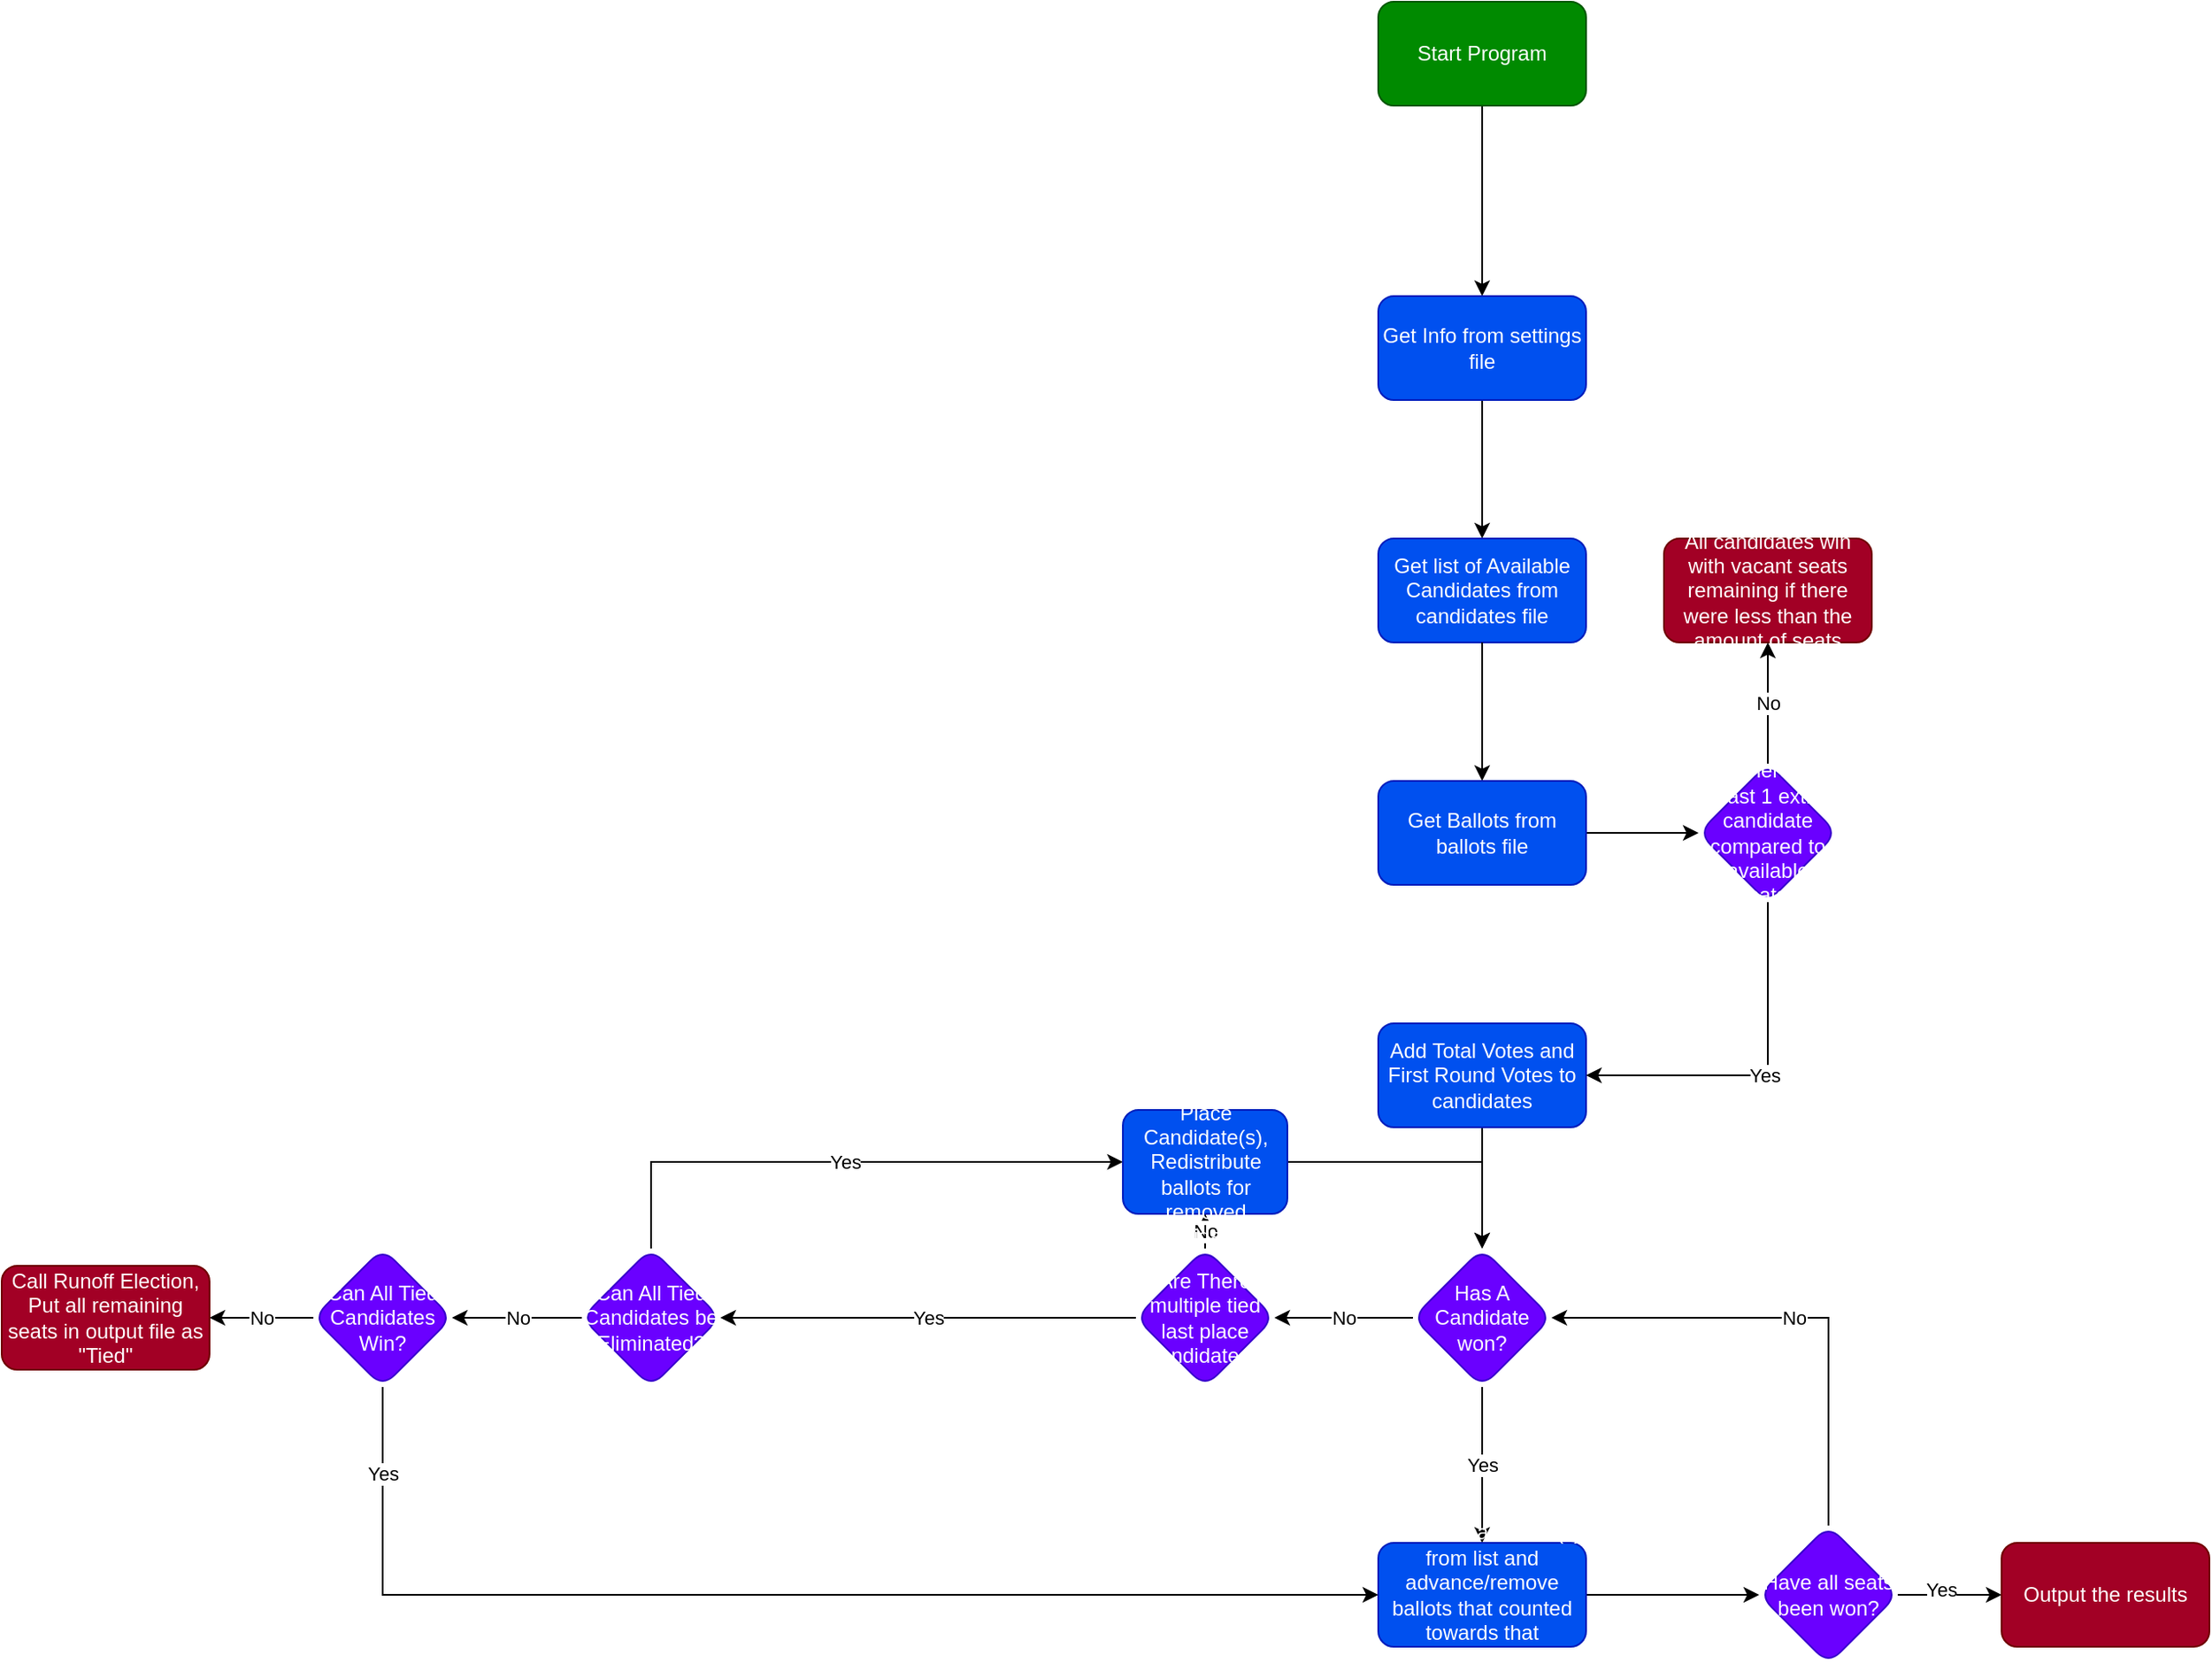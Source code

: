 <mxfile version="26.0.4">
  <diagram name="Page-1" id="zyUK4oMNR9Uw6AZ7cn7n">
    <mxGraphModel dx="1948" dy="771" grid="1" gridSize="10" guides="1" tooltips="1" connect="1" arrows="1" fold="1" page="1" pageScale="1" pageWidth="850" pageHeight="1100" math="0" shadow="0">
      <root>
        <mxCell id="0" />
        <mxCell id="1" parent="0" />
        <mxCell id="vt9oT0vRXbcF0sJH0HZB-21" value="" style="edgeStyle=orthogonalEdgeStyle;rounded=0;orthogonalLoop=1;jettySize=auto;html=1;" parent="1" source="CO-HhrcVQnnyDwoUcE4C-1" target="CO-HhrcVQnnyDwoUcE4C-2" edge="1">
          <mxGeometry relative="1" as="geometry" />
        </mxCell>
        <mxCell id="CO-HhrcVQnnyDwoUcE4C-1" value="Start Program" style="rounded=1;whiteSpace=wrap;html=1;fillColor=#008a00;fontColor=#ffffff;strokeColor=#005700;" parent="1" vertex="1">
          <mxGeometry x="365" y="60" width="120" height="60" as="geometry" />
        </mxCell>
        <mxCell id="CO-HhrcVQnnyDwoUcE4C-7" value="" style="edgeStyle=orthogonalEdgeStyle;rounded=0;orthogonalLoop=1;jettySize=auto;html=1;entryX=0.5;entryY=0;entryDx=0;entryDy=0;" parent="1" source="CO-HhrcVQnnyDwoUcE4C-2" target="CO-HhrcVQnnyDwoUcE4C-10" edge="1">
          <mxGeometry relative="1" as="geometry" />
        </mxCell>
        <mxCell id="CO-HhrcVQnnyDwoUcE4C-2" value="Get Info from settings file" style="whiteSpace=wrap;html=1;fillColor=#0050ef;strokeColor=#001DBC;fontColor=#ffffff;rounded=1;" parent="1" vertex="1">
          <mxGeometry x="365" y="230" width="120" height="60" as="geometry" />
        </mxCell>
        <mxCell id="vt9oT0vRXbcF0sJH0HZB-22" value="" style="edgeStyle=orthogonalEdgeStyle;rounded=0;orthogonalLoop=1;jettySize=auto;html=1;" parent="1" source="CO-HhrcVQnnyDwoUcE4C-6" target="vt9oT0vRXbcF0sJH0HZB-17" edge="1">
          <mxGeometry relative="1" as="geometry" />
        </mxCell>
        <mxCell id="CO-HhrcVQnnyDwoUcE4C-10" value="Get list of Available Candidates from candidates file" style="whiteSpace=wrap;html=1;fillColor=#0050ef;strokeColor=#001DBC;fontColor=#ffffff;rounded=1;" parent="1" vertex="1">
          <mxGeometry x="365" y="370" width="120" height="60" as="geometry" />
        </mxCell>
        <mxCell id="CO-HhrcVQnnyDwoUcE4C-21" value="" style="edgeStyle=orthogonalEdgeStyle;rounded=0;orthogonalLoop=1;jettySize=auto;html=1;" parent="1" source="CO-HhrcVQnnyDwoUcE4C-16" target="CO-HhrcVQnnyDwoUcE4C-20" edge="1">
          <mxGeometry relative="1" as="geometry" />
        </mxCell>
        <mxCell id="CO-HhrcVQnnyDwoUcE4C-16" value="Add Total Votes and First Round Votes to candidates" style="whiteSpace=wrap;html=1;fillColor=#0050ef;strokeColor=#001DBC;fontColor=#ffffff;rounded=1;" parent="1" vertex="1">
          <mxGeometry x="365" y="650" width="120" height="60" as="geometry" />
        </mxCell>
        <mxCell id="CO-HhrcVQnnyDwoUcE4C-23" value="Yes" style="edgeStyle=orthogonalEdgeStyle;rounded=0;orthogonalLoop=1;jettySize=auto;html=1;" parent="1" source="CO-HhrcVQnnyDwoUcE4C-20" target="CO-HhrcVQnnyDwoUcE4C-22" edge="1">
          <mxGeometry relative="1" as="geometry" />
        </mxCell>
        <mxCell id="CO-HhrcVQnnyDwoUcE4C-32" value="No" style="edgeStyle=orthogonalEdgeStyle;rounded=0;orthogonalLoop=1;jettySize=auto;html=1;" parent="1" source="CO-HhrcVQnnyDwoUcE4C-20" target="CO-HhrcVQnnyDwoUcE4C-31" edge="1">
          <mxGeometry relative="1" as="geometry" />
        </mxCell>
        <mxCell id="CO-HhrcVQnnyDwoUcE4C-20" value="Has A Candidate won?" style="rhombus;whiteSpace=wrap;html=1;fillColor=#6a00ff;strokeColor=#3700CC;fontColor=#ffffff;rounded=1;" parent="1" vertex="1">
          <mxGeometry x="385" y="780" width="80" height="80" as="geometry" />
        </mxCell>
        <mxCell id="CO-HhrcVQnnyDwoUcE4C-25" value="" style="edgeStyle=orthogonalEdgeStyle;rounded=0;orthogonalLoop=1;jettySize=auto;html=1;" parent="1" source="CO-HhrcVQnnyDwoUcE4C-22" target="CO-HhrcVQnnyDwoUcE4C-24" edge="1">
          <mxGeometry relative="1" as="geometry" />
        </mxCell>
        <mxCell id="CO-HhrcVQnnyDwoUcE4C-22" value="Remove candidate(s) from list and advance/remove ballots that counted towards that candidate" style="whiteSpace=wrap;html=1;fillColor=#0050ef;strokeColor=#001DBC;fontColor=#ffffff;rounded=1;" parent="1" vertex="1">
          <mxGeometry x="365" y="950" width="120" height="60" as="geometry" />
        </mxCell>
        <mxCell id="CO-HhrcVQnnyDwoUcE4C-26" value="No" style="edgeStyle=orthogonalEdgeStyle;rounded=0;orthogonalLoop=1;jettySize=auto;html=1;entryX=1;entryY=0.5;entryDx=0;entryDy=0;exitX=0.5;exitY=0;exitDx=0;exitDy=0;" parent="1" source="CO-HhrcVQnnyDwoUcE4C-24" target="CO-HhrcVQnnyDwoUcE4C-20" edge="1">
          <mxGeometry relative="1" as="geometry">
            <Array as="points">
              <mxPoint x="625" y="820" />
            </Array>
          </mxGeometry>
        </mxCell>
        <mxCell id="CO-HhrcVQnnyDwoUcE4C-28" value="&lt;div&gt;&lt;br&gt;&lt;/div&gt;&lt;div&gt;Yes&lt;/div&gt;" style="edgeStyle=orthogonalEdgeStyle;rounded=0;orthogonalLoop=1;jettySize=auto;html=1;" parent="1" source="CO-HhrcVQnnyDwoUcE4C-24" target="CO-HhrcVQnnyDwoUcE4C-27" edge="1">
          <mxGeometry x="-0.167" y="10" relative="1" as="geometry">
            <mxPoint as="offset" />
          </mxGeometry>
        </mxCell>
        <mxCell id="CO-HhrcVQnnyDwoUcE4C-24" value="Have all seats been won?" style="rhombus;whiteSpace=wrap;html=1;fillColor=#6a00ff;strokeColor=#3700CC;fontColor=#ffffff;rounded=1;" parent="1" vertex="1">
          <mxGeometry x="585" y="940" width="80" height="80" as="geometry" />
        </mxCell>
        <mxCell id="CO-HhrcVQnnyDwoUcE4C-27" value="Output the results" style="whiteSpace=wrap;html=1;fillColor=#a20025;strokeColor=#6F0000;fontColor=#ffffff;rounded=1;" parent="1" vertex="1">
          <mxGeometry x="725" y="950" width="120" height="60" as="geometry" />
        </mxCell>
        <mxCell id="CO-HhrcVQnnyDwoUcE4C-34" value="Yes" style="edgeStyle=orthogonalEdgeStyle;rounded=0;orthogonalLoop=1;jettySize=auto;html=1;entryX=1;entryY=0.5;entryDx=0;entryDy=0;" parent="1" source="CO-HhrcVQnnyDwoUcE4C-31" target="CO-HhrcVQnnyDwoUcE4C-35" edge="1">
          <mxGeometry relative="1" as="geometry">
            <mxPoint x="145" y="820" as="targetPoint" />
          </mxGeometry>
        </mxCell>
        <mxCell id="CO-HhrcVQnnyDwoUcE4C-41" value="No" style="edgeStyle=orthogonalEdgeStyle;rounded=0;orthogonalLoop=1;jettySize=auto;html=1;" parent="1" source="CO-HhrcVQnnyDwoUcE4C-31" target="CO-HhrcVQnnyDwoUcE4C-40" edge="1">
          <mxGeometry relative="1" as="geometry" />
        </mxCell>
        <mxCell id="CO-HhrcVQnnyDwoUcE4C-31" value="Are There multiple tied last place candidates?" style="rhombus;whiteSpace=wrap;html=1;fillColor=#6a00ff;strokeColor=#3700CC;fontColor=#ffffff;rounded=1;" parent="1" vertex="1">
          <mxGeometry x="225" y="780" width="80" height="80" as="geometry" />
        </mxCell>
        <mxCell id="CO-HhrcVQnnyDwoUcE4C-39" value="No" style="edgeStyle=orthogonalEdgeStyle;rounded=0;orthogonalLoop=1;jettySize=auto;html=1;" parent="1" source="CO-HhrcVQnnyDwoUcE4C-35" target="CO-HhrcVQnnyDwoUcE4C-38" edge="1">
          <mxGeometry relative="1" as="geometry" />
        </mxCell>
        <mxCell id="vt9oT0vRXbcF0sJH0HZB-2" value="Yes" style="edgeStyle=orthogonalEdgeStyle;rounded=0;orthogonalLoop=1;jettySize=auto;html=1;entryX=0;entryY=0.5;entryDx=0;entryDy=0;exitX=0.5;exitY=0;exitDx=0;exitDy=0;" parent="1" source="CO-HhrcVQnnyDwoUcE4C-35" target="CO-HhrcVQnnyDwoUcE4C-40" edge="1">
          <mxGeometry relative="1" as="geometry" />
        </mxCell>
        <mxCell id="CO-HhrcVQnnyDwoUcE4C-35" value="Can All Tied Candidates be Eliminated?" style="rhombus;whiteSpace=wrap;html=1;fillColor=#6a00ff;strokeColor=#3700CC;fontColor=#ffffff;rounded=1;" parent="1" vertex="1">
          <mxGeometry x="-95" y="780" width="80" height="80" as="geometry" />
        </mxCell>
        <mxCell id="vt9oT0vRXbcF0sJH0HZB-3" value="Yes" style="edgeStyle=orthogonalEdgeStyle;rounded=0;orthogonalLoop=1;jettySize=auto;html=1;entryX=0;entryY=0.5;entryDx=0;entryDy=0;exitX=0.5;exitY=1;exitDx=0;exitDy=0;" parent="1" source="CO-HhrcVQnnyDwoUcE4C-38" target="CO-HhrcVQnnyDwoUcE4C-22" edge="1">
          <mxGeometry x="-0.856" relative="1" as="geometry">
            <mxPoint as="offset" />
          </mxGeometry>
        </mxCell>
        <mxCell id="vt9oT0vRXbcF0sJH0HZB-5" value="No" style="edgeStyle=orthogonalEdgeStyle;rounded=0;orthogonalLoop=1;jettySize=auto;html=1;entryX=1;entryY=0.5;entryDx=0;entryDy=0;" parent="1" source="CO-HhrcVQnnyDwoUcE4C-38" target="CO-HhrcVQnnyDwoUcE4C-45" edge="1">
          <mxGeometry relative="1" as="geometry">
            <mxPoint x="-310" y="820" as="targetPoint" />
          </mxGeometry>
        </mxCell>
        <mxCell id="CO-HhrcVQnnyDwoUcE4C-38" value="Can All Tied Candidates Win?" style="rhombus;whiteSpace=wrap;html=1;fillColor=#6a00ff;strokeColor=#3700CC;fontColor=#ffffff;rounded=1;" parent="1" vertex="1">
          <mxGeometry x="-250" y="780" width="80" height="80" as="geometry" />
        </mxCell>
        <mxCell id="CO-HhrcVQnnyDwoUcE4C-42" style="edgeStyle=orthogonalEdgeStyle;rounded=0;orthogonalLoop=1;jettySize=auto;html=1;entryX=0.5;entryY=0;entryDx=0;entryDy=0;" parent="1" source="CO-HhrcVQnnyDwoUcE4C-40" target="CO-HhrcVQnnyDwoUcE4C-20" edge="1">
          <mxGeometry relative="1" as="geometry">
            <mxPoint x="420" y="780" as="targetPoint" />
          </mxGeometry>
        </mxCell>
        <mxCell id="CO-HhrcVQnnyDwoUcE4C-40" value="Remove Last Place Candidate(s), Redistribute ballots for removed candidate(s)" style="whiteSpace=wrap;html=1;fillColor=#0050ef;strokeColor=#001DBC;fontColor=#ffffff;rounded=1;" parent="1" vertex="1">
          <mxGeometry x="217.5" y="700" width="95" height="60" as="geometry" />
        </mxCell>
        <mxCell id="CO-HhrcVQnnyDwoUcE4C-45" value="Call Runoff Election, Put all remaining seats in output file as &quot;Tied&quot;" style="whiteSpace=wrap;html=1;fillColor=#a20025;strokeColor=#6F0000;fontColor=#ffffff;rounded=1;" parent="1" vertex="1">
          <mxGeometry x="-430" y="790" width="120" height="60" as="geometry" />
        </mxCell>
        <mxCell id="vt9oT0vRXbcF0sJH0HZB-13" value="All candidates win with vacant seats remaining if there were less than the amount of seats" style="whiteSpace=wrap;html=1;fillColor=#a20025;strokeColor=#6F0000;fontColor=#ffffff;rounded=1;" parent="1" vertex="1">
          <mxGeometry x="530" y="370" width="120" height="60" as="geometry" />
        </mxCell>
        <mxCell id="vt9oT0vRXbcF0sJH0HZB-23" value="No" style="edgeStyle=orthogonalEdgeStyle;rounded=0;orthogonalLoop=1;jettySize=auto;html=1;" parent="1" source="vt9oT0vRXbcF0sJH0HZB-17" target="vt9oT0vRXbcF0sJH0HZB-13" edge="1">
          <mxGeometry relative="1" as="geometry" />
        </mxCell>
        <mxCell id="vt9oT0vRXbcF0sJH0HZB-24" value="Yes" style="edgeStyle=orthogonalEdgeStyle;rounded=0;orthogonalLoop=1;jettySize=auto;html=1;entryX=1;entryY=0.5;entryDx=0;entryDy=0;exitX=0.5;exitY=1;exitDx=0;exitDy=0;" parent="1" source="vt9oT0vRXbcF0sJH0HZB-17" target="CO-HhrcVQnnyDwoUcE4C-16" edge="1">
          <mxGeometry relative="1" as="geometry" />
        </mxCell>
        <mxCell id="vt9oT0vRXbcF0sJH0HZB-17" value="Is there at least 1 extra candidate compared to available seats?" style="rhombus;whiteSpace=wrap;html=1;fillColor=#6a00ff;strokeColor=#3700CC;fontColor=#ffffff;rounded=1;" parent="1" vertex="1">
          <mxGeometry x="550" y="500" width="80" height="80" as="geometry" />
        </mxCell>
        <mxCell id="-uNZvu6mOWlSX9Nl0uYp-1" value="" style="edgeStyle=orthogonalEdgeStyle;rounded=0;orthogonalLoop=1;jettySize=auto;html=1;" parent="1" source="CO-HhrcVQnnyDwoUcE4C-10" target="CO-HhrcVQnnyDwoUcE4C-6" edge="1">
          <mxGeometry relative="1" as="geometry">
            <mxPoint x="300" y="470" as="sourcePoint" />
            <mxPoint x="550" y="540" as="targetPoint" />
          </mxGeometry>
        </mxCell>
        <mxCell id="CO-HhrcVQnnyDwoUcE4C-6" value="Get Ballots from ballots file" style="whiteSpace=wrap;html=1;fillColor=#0050ef;strokeColor=#001DBC;fontColor=#ffffff;rounded=1;" parent="1" vertex="1">
          <mxGeometry x="365" y="510" width="120" height="60" as="geometry" />
        </mxCell>
      </root>
    </mxGraphModel>
  </diagram>
</mxfile>
